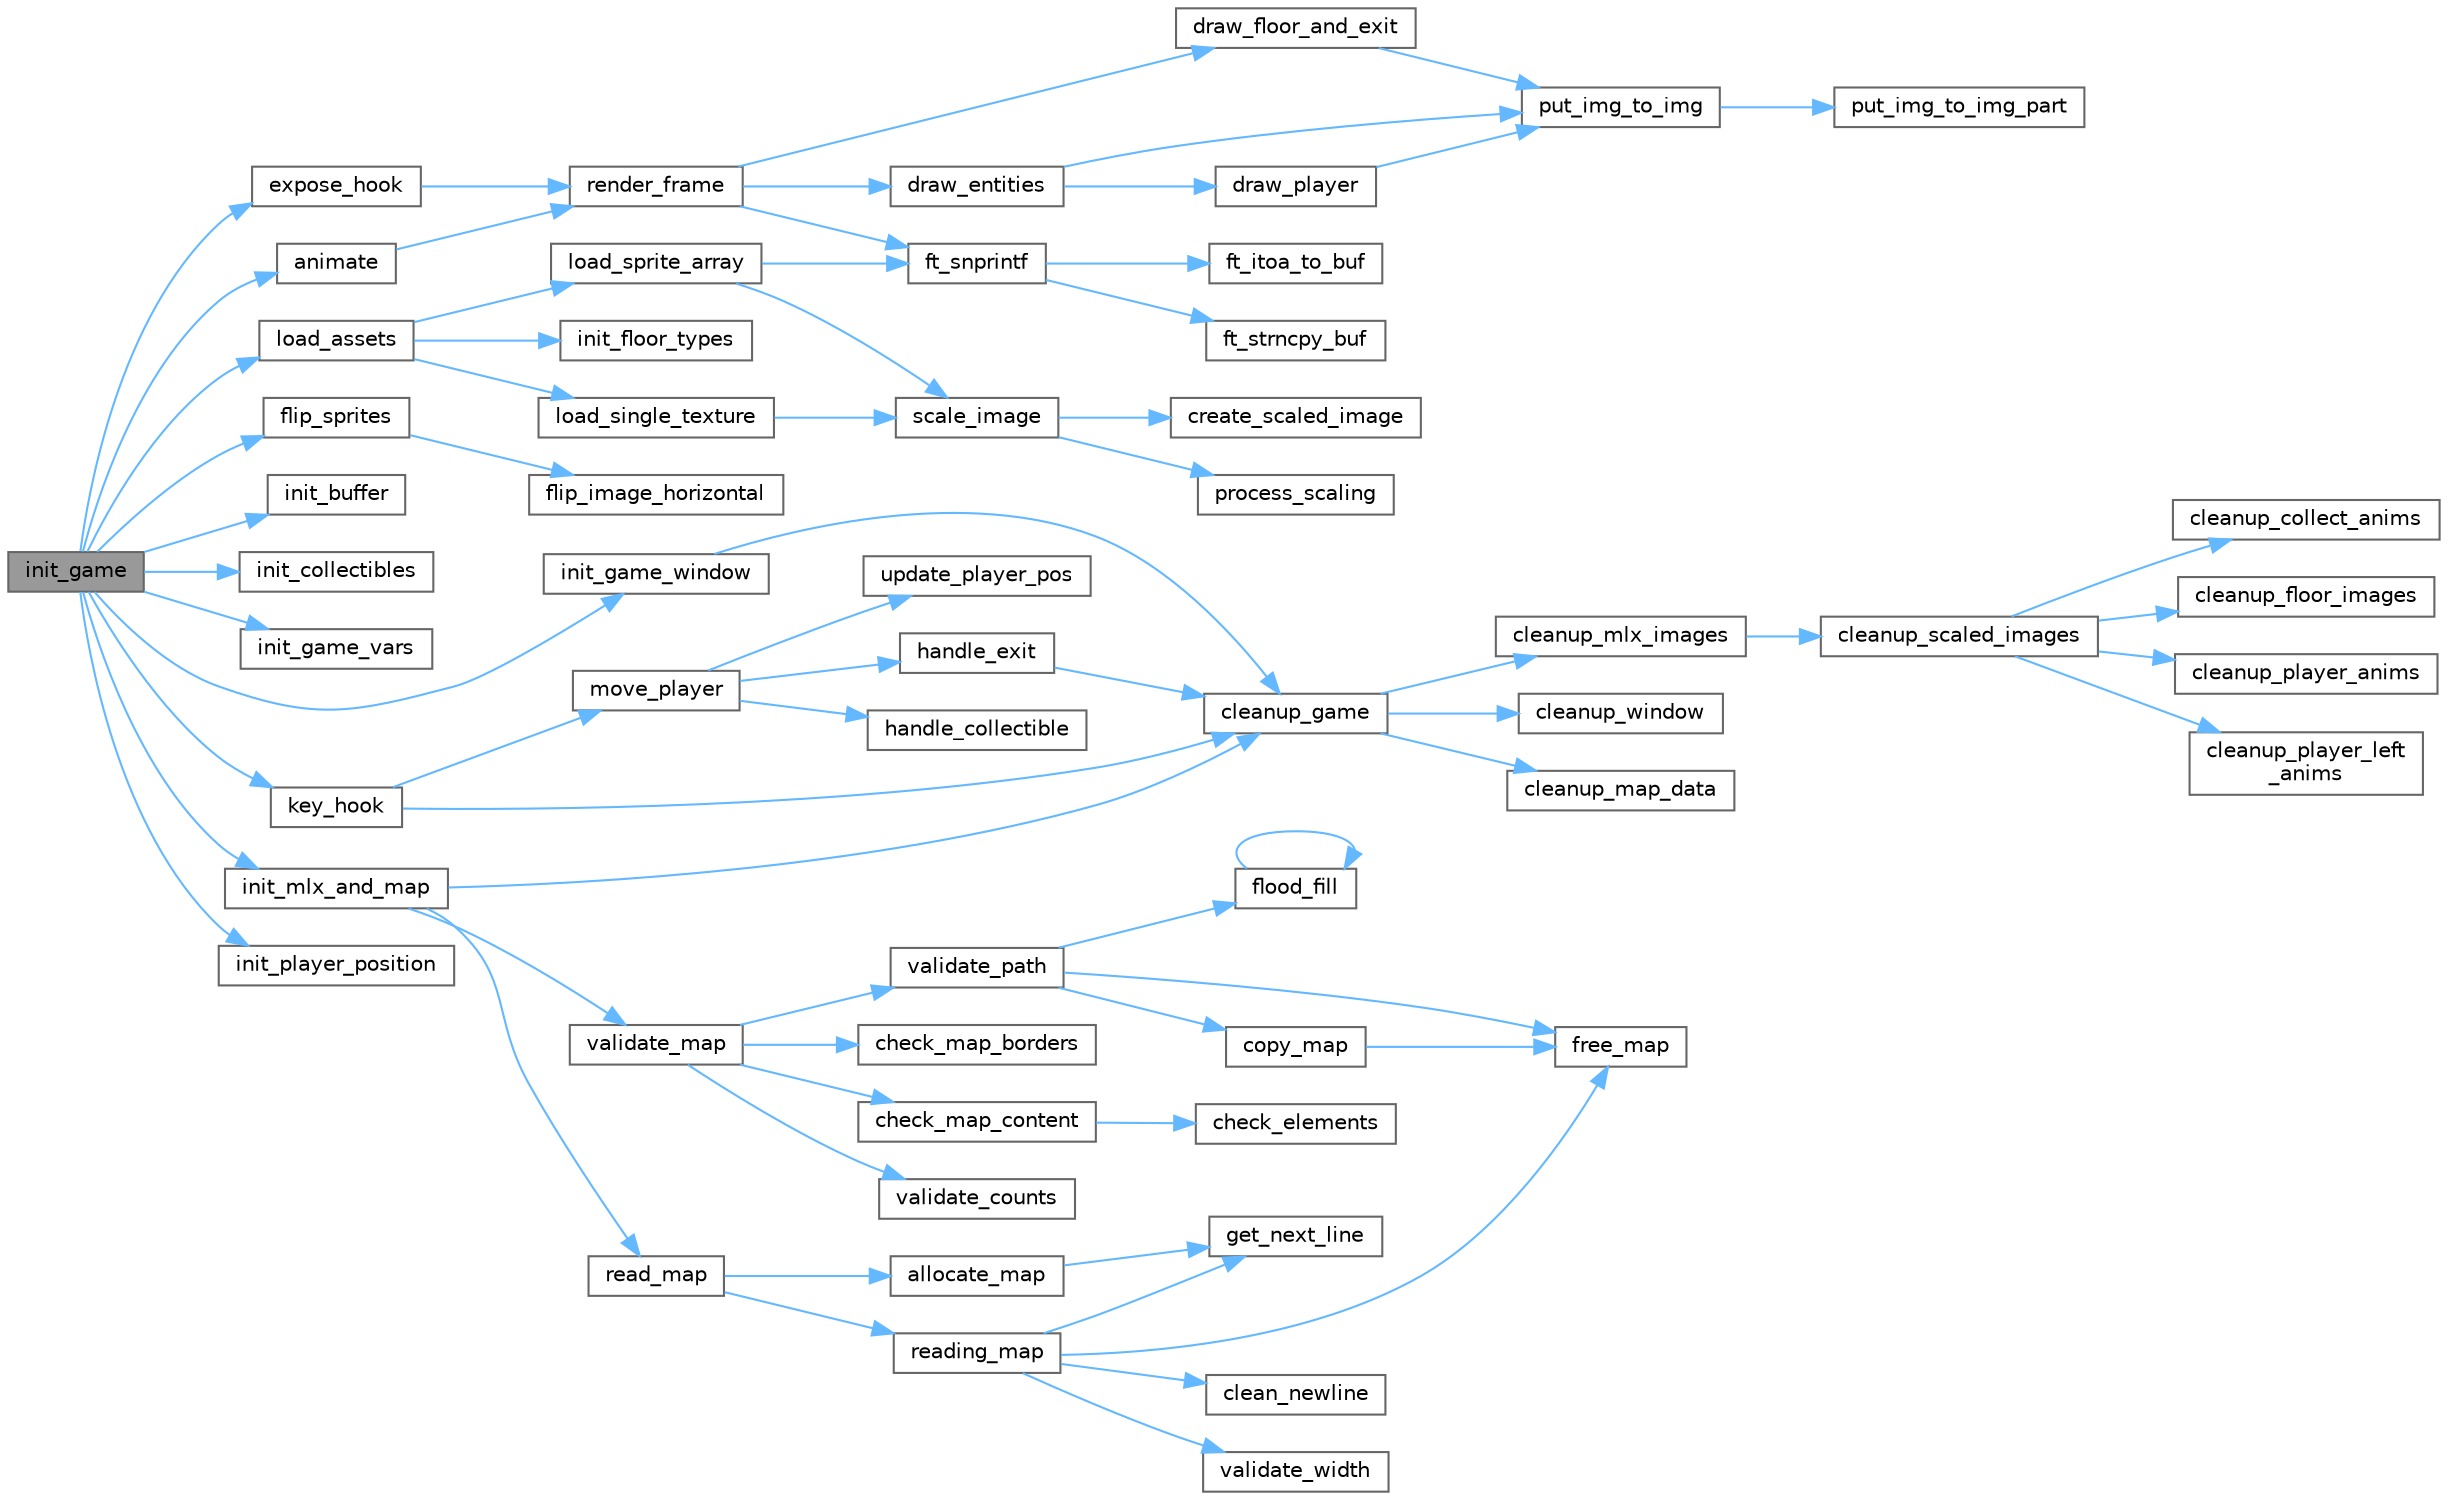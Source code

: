 digraph "init_game"
{
 // INTERACTIVE_SVG=YES
 // LATEX_PDF_SIZE
  bgcolor="transparent";
  edge [fontname=Helvetica,fontsize=10,labelfontname=Helvetica,labelfontsize=10];
  node [fontname=Helvetica,fontsize=10,shape=box,height=0.2,width=0.4];
  rankdir="LR";
  Node1 [id="Node000001",label="init_game",height=0.2,width=0.4,color="gray40", fillcolor="grey60", style="filled", fontcolor="black",tooltip="Main game initialization function."];
  Node1 -> Node2 [id="edge1_Node000001_Node000002",color="steelblue1",style="solid",tooltip=" "];
  Node2 [id="Node000002",label="animate",height=0.2,width=0.4,color="grey40", fillcolor="white", style="filled",URL="$render_8c.html#a8b41ee619faf9a9da9790a60cfbb3ce0",tooltip="Handles game animation frames and state updates."];
  Node2 -> Node3 [id="edge2_Node000002_Node000003",color="steelblue1",style="solid",tooltip=" "];
  Node3 [id="Node000003",label="render_frame",height=0.2,width=0.4,color="grey40", fillcolor="white", style="filled",URL="$render__frame_8c.html#a1993af9d3ef98ee243dc29090916d5d0",tooltip="Renders a complete frame of the game."];
  Node3 -> Node4 [id="edge3_Node000003_Node000004",color="steelblue1",style="solid",tooltip=" "];
  Node4 [id="Node000004",label="draw_entities",height=0.2,width=0.4,color="grey40", fillcolor="white", style="filled",URL="$render__frame_8c.html#a2674e4d760f77422743efb41ef82fbc6",tooltip=" "];
  Node4 -> Node5 [id="edge4_Node000004_Node000005",color="steelblue1",style="solid",tooltip=" "];
  Node5 [id="Node000005",label="draw_player",height=0.2,width=0.4,color="grey40", fillcolor="white", style="filled",URL="$render__frame_8c.html#abf42a14b88e691bd08afbd4259321023",tooltip=" "];
  Node5 -> Node6 [id="edge5_Node000005_Node000006",color="steelblue1",style="solid",tooltip=" "];
  Node6 [id="Node000006",label="put_img_to_img",height=0.2,width=0.4,color="grey40", fillcolor="white", style="filled",URL="$render_8c.html#aad3ee8259cd6724ed31aa0c125c4121c",tooltip=" "];
  Node6 -> Node7 [id="edge6_Node000006_Node000007",color="steelblue1",style="solid",tooltip=" "];
  Node7 [id="Node000007",label="put_img_to_img_part",height=0.2,width=0.4,color="grey40", fillcolor="white", style="filled",URL="$render_8c.html#a884f430aa59a4defe5098ec9b1c3fba7",tooltip="Copies a sprite to the buffer image with transparency handling."];
  Node4 -> Node6 [id="edge7_Node000004_Node000006",color="steelblue1",style="solid",tooltip=" "];
  Node3 -> Node8 [id="edge8_Node000003_Node000008",color="steelblue1",style="solid",tooltip=" "];
  Node8 [id="Node000008",label="draw_floor_and_exit",height=0.2,width=0.4,color="grey40", fillcolor="white", style="filled",URL="$render__frame_8c.html#abfbc1999e5df01524a90cd078d982508",tooltip=" "];
  Node8 -> Node6 [id="edge9_Node000008_Node000006",color="steelblue1",style="solid",tooltip=" "];
  Node3 -> Node9 [id="edge10_Node000003_Node000009",color="steelblue1",style="solid",tooltip=" "];
  Node9 [id="Node000009",label="ft_snprintf",height=0.2,width=0.4,color="grey40", fillcolor="white", style="filled",URL="$ft__snprintf_8c.html#a68db9cc02f54dad4f0b1e09874383ff1",tooltip="Custom implementation of snprintf for integer and string conversion."];
  Node9 -> Node10 [id="edge11_Node000009_Node000010",color="steelblue1",style="solid",tooltip=" "];
  Node10 [id="Node000010",label="ft_itoa_to_buf",height=0.2,width=0.4,color="grey40", fillcolor="white", style="filled",URL="$ft__snprintf_8c.html#a03788c0f9878d830142dfc9ea1eef09c",tooltip=" "];
  Node9 -> Node11 [id="edge12_Node000009_Node000011",color="steelblue1",style="solid",tooltip=" "];
  Node11 [id="Node000011",label="ft_strncpy_buf",height=0.2,width=0.4,color="grey40", fillcolor="white", style="filled",URL="$ft__snprintf_8c.html#af9a50005500549b232e43c9f31356ac1",tooltip=" "];
  Node1 -> Node12 [id="edge13_Node000001_Node000012",color="steelblue1",style="solid",tooltip=" "];
  Node12 [id="Node000012",label="expose_hook",height=0.2,width=0.4,color="grey40", fillcolor="white", style="filled",URL="$render_8c.html#aa493c139c258ad4352b0c57df45ceb92",tooltip="Handles window expose events."];
  Node12 -> Node3 [id="edge14_Node000012_Node000003",color="steelblue1",style="solid",tooltip=" "];
  Node1 -> Node13 [id="edge15_Node000001_Node000013",color="steelblue1",style="solid",tooltip=" "];
  Node13 [id="Node000013",label="flip_sprites",height=0.2,width=0.4,color="grey40", fillcolor="white", style="filled",URL="$image__operations_8c.html#a8cf28a6c73d94e73ab26233c3175bea4",tooltip="Creates left-facing versions of all player sprites."];
  Node13 -> Node14 [id="edge16_Node000013_Node000014",color="steelblue1",style="solid",tooltip=" "];
  Node14 [id="Node000014",label="flip_image_horizontal",height=0.2,width=0.4,color="grey40", fillcolor="white", style="filled",URL="$image__operations_8c.html#a09fb6afe0fda05a92973184866b1a611",tooltip="Creates a horizontally flipped copy of an image."];
  Node1 -> Node15 [id="edge17_Node000001_Node000015",color="steelblue1",style="solid",tooltip=" "];
  Node15 [id="Node000015",label="init_buffer",height=0.2,width=0.4,color="grey40", fillcolor="white", style="filled",URL="$render_8c.html#a253c61fb2aec7f0382a023ae4a8e116b",tooltip="Initializes the rendering buffer."];
  Node1 -> Node16 [id="edge18_Node000001_Node000016",color="steelblue1",style="solid",tooltip=" "];
  Node16 [id="Node000016",label="init_collectibles",height=0.2,width=0.4,color="grey40", fillcolor="white", style="filled",URL="$init_8c.html#ad060f77fadab05b39ee1b4e4a3677ef9",tooltip="Initializes collectible items and exit."];
  Node1 -> Node17 [id="edge19_Node000001_Node000017",color="steelblue1",style="solid",tooltip=" "];
  Node17 [id="Node000017",label="init_game_vars",height=0.2,width=0.4,color="grey40", fillcolor="white", style="filled",URL="$init__main_8c.html#af1850989b7637f891d0fbc5f27ae9b22",tooltip=" "];
  Node1 -> Node18 [id="edge20_Node000001_Node000018",color="steelblue1",style="solid",tooltip=" "];
  Node18 [id="Node000018",label="init_game_window",height=0.2,width=0.4,color="grey40", fillcolor="white", style="filled",URL="$init__main_8c.html#a2b5f5ea698ac0b148d9327d0290dc115",tooltip=" "];
  Node18 -> Node19 [id="edge21_Node000018_Node000019",color="steelblue1",style="solid",tooltip=" "];
  Node19 [id="Node000019",label="cleanup_game",height=0.2,width=0.4,color="grey40", fillcolor="white", style="filled",URL="$utils_8c.html#a6b166a434f4f8cc202d9c3feaf33af7a",tooltip=" "];
  Node19 -> Node20 [id="edge22_Node000019_Node000020",color="steelblue1",style="solid",tooltip=" "];
  Node20 [id="Node000020",label="cleanup_map_data",height=0.2,width=0.4,color="grey40", fillcolor="white", style="filled",URL="$utils_8c.html#abc5614c78184dfae0a3a6a03ee44d059",tooltip=" "];
  Node19 -> Node21 [id="edge23_Node000019_Node000021",color="steelblue1",style="solid",tooltip=" "];
  Node21 [id="Node000021",label="cleanup_mlx_images",height=0.2,width=0.4,color="grey40", fillcolor="white", style="filled",URL="$utils_8c.html#a72c99faf18094cf6f6f0bd4ec752f1ae",tooltip=" "];
  Node21 -> Node22 [id="edge24_Node000021_Node000022",color="steelblue1",style="solid",tooltip=" "];
  Node22 [id="Node000022",label="cleanup_scaled_images",height=0.2,width=0.4,color="grey40", fillcolor="white", style="filled",URL="$clean__images_8c.html#a87fd54b2926142613d5f2ee67a6b69b0",tooltip=" "];
  Node22 -> Node23 [id="edge25_Node000022_Node000023",color="steelblue1",style="solid",tooltip=" "];
  Node23 [id="Node000023",label="cleanup_collect_anims",height=0.2,width=0.4,color="grey40", fillcolor="white", style="filled",URL="$clean__images_8c.html#a248d446aa9c26de1799fe09b07531c3d",tooltip=" "];
  Node22 -> Node24 [id="edge26_Node000022_Node000024",color="steelblue1",style="solid",tooltip=" "];
  Node24 [id="Node000024",label="cleanup_floor_images",height=0.2,width=0.4,color="grey40", fillcolor="white", style="filled",URL="$clean__images_8c.html#af696a35befccf80ea35fc848c9292fef",tooltip=" "];
  Node22 -> Node25 [id="edge27_Node000022_Node000025",color="steelblue1",style="solid",tooltip=" "];
  Node25 [id="Node000025",label="cleanup_player_anims",height=0.2,width=0.4,color="grey40", fillcolor="white", style="filled",URL="$clean__images_8c.html#a4644ff6c8a89161bb498cbce5edd4c27",tooltip=" "];
  Node22 -> Node26 [id="edge28_Node000022_Node000026",color="steelblue1",style="solid",tooltip=" "];
  Node26 [id="Node000026",label="cleanup_player_left\l_anims",height=0.2,width=0.4,color="grey40", fillcolor="white", style="filled",URL="$clean__images_8c.html#a55a5e38ede17361f52b74b7108edb421",tooltip=" "];
  Node19 -> Node27 [id="edge29_Node000019_Node000027",color="steelblue1",style="solid",tooltip=" "];
  Node27 [id="Node000027",label="cleanup_window",height=0.2,width=0.4,color="grey40", fillcolor="white", style="filled",URL="$utils_8c.html#a123b79110158baa49ed60b2d7a82eebb",tooltip=" "];
  Node1 -> Node28 [id="edge30_Node000001_Node000028",color="steelblue1",style="solid",tooltip=" "];
  Node28 [id="Node000028",label="init_mlx_and_map",height=0.2,width=0.4,color="grey40", fillcolor="white", style="filled",URL="$init__main_8c.html#a144dd69d560b7542ee30156c40f03bfa",tooltip=" "];
  Node28 -> Node19 [id="edge31_Node000028_Node000019",color="steelblue1",style="solid",tooltip=" "];
  Node28 -> Node29 [id="edge32_Node000028_Node000029",color="steelblue1",style="solid",tooltip=" "];
  Node29 [id="Node000029",label="read_map",height=0.2,width=0.4,color="grey40", fillcolor="white", style="filled",URL="$map_8c.html#a727a57ebf42f450212350523d48cc841",tooltip=" "];
  Node29 -> Node30 [id="edge33_Node000029_Node000030",color="steelblue1",style="solid",tooltip=" "];
  Node30 [id="Node000030",label="allocate_map",height=0.2,width=0.4,color="grey40", fillcolor="white", style="filled",URL="$map_8c.html#abf448dce0d9e0c0355ce13ff0d82ca23",tooltip=" "];
  Node30 -> Node31 [id="edge34_Node000030_Node000031",color="steelblue1",style="solid",tooltip=" "];
  Node31 [id="Node000031",label="get_next_line",height=0.2,width=0.4,color="grey40", fillcolor="white", style="filled",URL="$get__next__line__bonus_8h.html#a78d68a5f50a6eec0380ce25b4a1bd5b7",tooltip=" "];
  Node29 -> Node32 [id="edge35_Node000029_Node000032",color="steelblue1",style="solid",tooltip=" "];
  Node32 [id="Node000032",label="reading_map",height=0.2,width=0.4,color="grey40", fillcolor="white", style="filled",URL="$map_8c.html#a462bf94d03bcf3d052b298c537753f4b",tooltip=" "];
  Node32 -> Node33 [id="edge36_Node000032_Node000033",color="steelblue1",style="solid",tooltip=" "];
  Node33 [id="Node000033",label="clean_newline",height=0.2,width=0.4,color="grey40", fillcolor="white", style="filled",URL="$map_8c.html#a79d8891e7be1c35539089d9e8c942abf",tooltip=" "];
  Node32 -> Node34 [id="edge37_Node000032_Node000034",color="steelblue1",style="solid",tooltip=" "];
  Node34 [id="Node000034",label="free_map",height=0.2,width=0.4,color="grey40", fillcolor="white", style="filled",URL="$map__validation_8c.html#aaa1d4a33ad086b322bb39d264f8a9a49",tooltip="Frees the allocated map memory."];
  Node32 -> Node31 [id="edge38_Node000032_Node000031",color="steelblue1",style="solid",tooltip=" "];
  Node32 -> Node35 [id="edge39_Node000032_Node000035",color="steelblue1",style="solid",tooltip=" "];
  Node35 [id="Node000035",label="validate_width",height=0.2,width=0.4,color="grey40", fillcolor="white", style="filled",URL="$map_8c.html#aad3ffa129c7b155e2ccdc77b7d2afcb8",tooltip=" "];
  Node28 -> Node36 [id="edge40_Node000028_Node000036",color="steelblue1",style="solid",tooltip=" "];
  Node36 [id="Node000036",label="validate_map",height=0.2,width=0.4,color="grey40", fillcolor="white", style="filled",URL="$map__validation_8c.html#a560a42b860dc2abf0cb8dbb2ea25693a",tooltip=" "];
  Node36 -> Node37 [id="edge41_Node000036_Node000037",color="steelblue1",style="solid",tooltip=" "];
  Node37 [id="Node000037",label="check_map_borders",height=0.2,width=0.4,color="grey40", fillcolor="white", style="filled",URL="$map__validations__utils_8c.html#ab0f3d0903ec435a5cc5caee34bfc58ff",tooltip="Simple map validation check for basic requirements."];
  Node36 -> Node38 [id="edge42_Node000036_Node000038",color="steelblue1",style="solid",tooltip=" "];
  Node38 [id="Node000038",label="check_map_content",height=0.2,width=0.4,color="grey40", fillcolor="white", style="filled",URL="$map__validations__utils_8c.html#ad51f0ff88843223e47b6e2571305c576",tooltip=" "];
  Node38 -> Node39 [id="edge43_Node000038_Node000039",color="steelblue1",style="solid",tooltip=" "];
  Node39 [id="Node000039",label="check_elements",height=0.2,width=0.4,color="grey40", fillcolor="white", style="filled",URL="$map__validations__utils_8c.html#ab57416e9adb3b7e53faaea9a658f3991",tooltip=" "];
  Node36 -> Node40 [id="edge44_Node000036_Node000040",color="steelblue1",style="solid",tooltip=" "];
  Node40 [id="Node000040",label="validate_counts",height=0.2,width=0.4,color="grey40", fillcolor="white", style="filled",URL="$map__validations__utils_8c.html#a7ddd9917a2157d58123a5ef270052206",tooltip=" "];
  Node36 -> Node41 [id="edge45_Node000036_Node000041",color="steelblue1",style="solid",tooltip=" "];
  Node41 [id="Node000041",label="validate_path",height=0.2,width=0.4,color="grey40", fillcolor="white", style="filled",URL="$map__validation_8c.html#acacd4bdc1b71dcfde8067d9c32a7ba3e",tooltip=" "];
  Node41 -> Node42 [id="edge46_Node000041_Node000042",color="steelblue1",style="solid",tooltip=" "];
  Node42 [id="Node000042",label="copy_map",height=0.2,width=0.4,color="grey40", fillcolor="white", style="filled",URL="$map__validation_8c.html#a4cac6e90d5fb0fe051764382f864ff03",tooltip=" "];
  Node42 -> Node34 [id="edge47_Node000042_Node000034",color="steelblue1",style="solid",tooltip=" "];
  Node41 -> Node43 [id="edge48_Node000041_Node000043",color="steelblue1",style="solid",tooltip=" "];
  Node43 [id="Node000043",label="flood_fill",height=0.2,width=0.4,color="grey40", fillcolor="white", style="filled",URL="$map__validation_8c.html#afee15b6bbe0b71cceee7501816c3feeb",tooltip=" "];
  Node43 -> Node43 [id="edge49_Node000043_Node000043",color="steelblue1",style="solid",tooltip=" "];
  Node41 -> Node34 [id="edge50_Node000041_Node000034",color="steelblue1",style="solid",tooltip=" "];
  Node1 -> Node44 [id="edge51_Node000001_Node000044",color="steelblue1",style="solid",tooltip=" "];
  Node44 [id="Node000044",label="init_player_position",height=0.2,width=0.4,color="grey40", fillcolor="white", style="filled",URL="$init_8c.html#adfdb37c7089768a2590ff97818f5d41d",tooltip="Locates and sets the player's starting position."];
  Node1 -> Node45 [id="edge52_Node000001_Node000045",color="steelblue1",style="solid",tooltip=" "];
  Node45 [id="Node000045",label="key_hook",height=0.2,width=0.4,color="grey40", fillcolor="white", style="filled",URL="$player_8c.html#a57186e90338fdf78b81242e92e563823",tooltip="Handles keyboard input events."];
  Node45 -> Node19 [id="edge53_Node000045_Node000019",color="steelblue1",style="solid",tooltip=" "];
  Node45 -> Node46 [id="edge54_Node000045_Node000046",color="steelblue1",style="solid",tooltip=" "];
  Node46 [id="Node000046",label="move_player",height=0.2,width=0.4,color="grey40", fillcolor="white", style="filled",URL="$player_8c.html#ae2e77f7fc1b09df20db5400adc4d8595",tooltip="Handles player movement and collision."];
  Node46 -> Node47 [id="edge55_Node000046_Node000047",color="steelblue1",style="solid",tooltip=" "];
  Node47 [id="Node000047",label="handle_collectible",height=0.2,width=0.4,color="grey40", fillcolor="white", style="filled",URL="$player_8c.html#aeca8f84199bd132c1370a6af02738efa",tooltip=" "];
  Node46 -> Node48 [id="edge56_Node000046_Node000048",color="steelblue1",style="solid",tooltip=" "];
  Node48 [id="Node000048",label="handle_exit",height=0.2,width=0.4,color="grey40", fillcolor="white", style="filled",URL="$player_8c.html#a65502129be7b2f3e287c6086143cfeba",tooltip=" "];
  Node48 -> Node19 [id="edge57_Node000048_Node000019",color="steelblue1",style="solid",tooltip=" "];
  Node46 -> Node49 [id="edge58_Node000046_Node000049",color="steelblue1",style="solid",tooltip=" "];
  Node49 [id="Node000049",label="update_player_pos",height=0.2,width=0.4,color="grey40", fillcolor="white", style="filled",URL="$player_8c.html#af38ca287c5ece41c9d4615c782cf4b56",tooltip=" "];
  Node1 -> Node50 [id="edge59_Node000001_Node000050",color="steelblue1",style="solid",tooltip=" "];
  Node50 [id="Node000050",label="load_assets",height=0.2,width=0.4,color="grey40", fillcolor="white", style="filled",URL="$load_8c.html#a3d86fc8628f8566faa7b64a654c72222",tooltip="Loads all game assets from files."];
  Node50 -> Node51 [id="edge60_Node000050_Node000051",color="steelblue1",style="solid",tooltip=" "];
  Node51 [id="Node000051",label="init_floor_types",height=0.2,width=0.4,color="grey40", fillcolor="white", style="filled",URL="$init_8c.html#a2b7c4d2399f29ac12a27feb1ddf2b130",tooltip="Initializes random floor tile variations."];
  Node50 -> Node52 [id="edge61_Node000050_Node000052",color="steelblue1",style="solid",tooltip=" "];
  Node52 [id="Node000052",label="load_single_texture",height=0.2,width=0.4,color="grey40", fillcolor="white", style="filled",URL="$load_8c.html#a3fa9816506162fcc96a9de1904c6e1de",tooltip=" "];
  Node52 -> Node53 [id="edge62_Node000052_Node000053",color="steelblue1",style="solid",tooltip=" "];
  Node53 [id="Node000053",label="scale_image",height=0.2,width=0.4,color="grey40", fillcolor="white", style="filled",URL="$image__operations_8c.html#a9d445bdc504f460b0e12b55a802bbeff",tooltip=" "];
  Node53 -> Node54 [id="edge63_Node000053_Node000054",color="steelblue1",style="solid",tooltip=" "];
  Node54 [id="Node000054",label="create_scaled_image",height=0.2,width=0.4,color="grey40", fillcolor="white", style="filled",URL="$image__operations_8c.html#ad0ff2a985bd862c59d908a3e41d43287",tooltip=" "];
  Node53 -> Node55 [id="edge64_Node000053_Node000055",color="steelblue1",style="solid",tooltip=" "];
  Node55 [id="Node000055",label="process_scaling",height=0.2,width=0.4,color="grey40", fillcolor="white", style="filled",URL="$image__operations_8c.html#a905c1b3d5aa8ffd661cc367b83f139fa",tooltip=" "];
  Node50 -> Node56 [id="edge65_Node000050_Node000056",color="steelblue1",style="solid",tooltip=" "];
  Node56 [id="Node000056",label="load_sprite_array",height=0.2,width=0.4,color="grey40", fillcolor="white", style="filled",URL="$load_8c.html#a58894d992cdd0000d43051e417a0fe3c",tooltip="Loads a sequence of sprite frames from files."];
  Node56 -> Node9 [id="edge66_Node000056_Node000009",color="steelblue1",style="solid",tooltip=" "];
  Node56 -> Node53 [id="edge67_Node000056_Node000053",color="steelblue1",style="solid",tooltip=" "];
}
